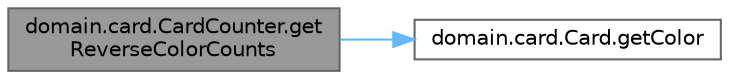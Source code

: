 digraph "domain.card.CardCounter.getReverseColorCounts"
{
 // LATEX_PDF_SIZE
  bgcolor="transparent";
  edge [fontname=Helvetica,fontsize=10,labelfontname=Helvetica,labelfontsize=10];
  node [fontname=Helvetica,fontsize=10,shape=box,height=0.2,width=0.4];
  rankdir="LR";
  Node1 [id="Node000001",label="domain.card.CardCounter.get\lReverseColorCounts",height=0.2,width=0.4,color="gray40", fillcolor="grey60", style="filled", fontcolor="black",tooltip=" "];
  Node1 -> Node2 [id="edge2_Node000001_Node000002",color="steelblue1",style="solid",tooltip=" "];
  Node2 [id="Node000002",label="domain.card.Card.getColor",height=0.2,width=0.4,color="grey40", fillcolor="white", style="filled",URL="$interfacedomain_1_1card_1_1_card.html#a14ff76d95a998d9d6d4e9c5f3a72ffc0",tooltip=" "];
}
